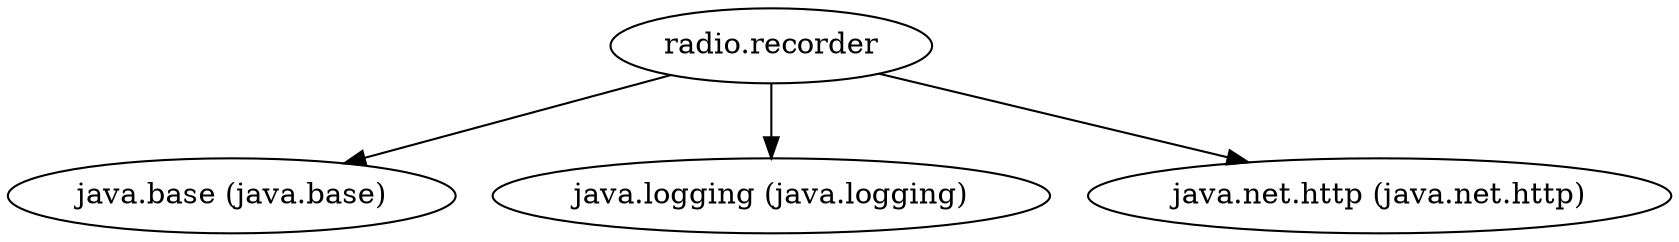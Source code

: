 digraph "summary" {
  "radio.recorder"                                   -> "java.base (java.base)";
  "radio.recorder"                                   -> "java.logging (java.logging)";
  "radio.recorder"                                   -> "java.net.http (java.net.http)";
}
